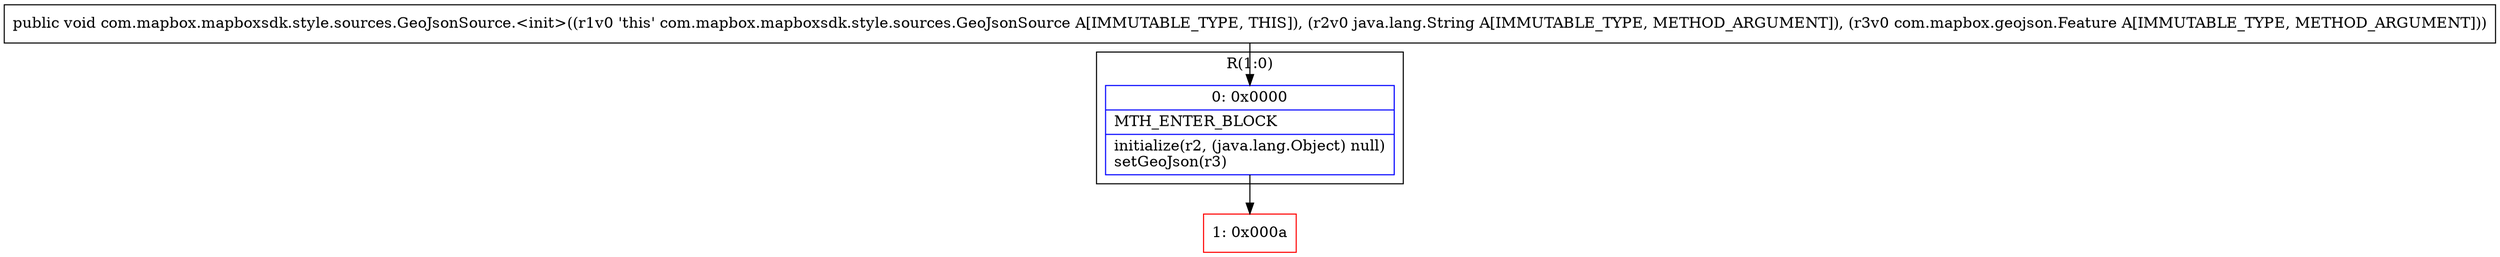 digraph "CFG forcom.mapbox.mapboxsdk.style.sources.GeoJsonSource.\<init\>(Ljava\/lang\/String;Lcom\/mapbox\/geojson\/Feature;)V" {
subgraph cluster_Region_2004504536 {
label = "R(1:0)";
node [shape=record,color=blue];
Node_0 [shape=record,label="{0\:\ 0x0000|MTH_ENTER_BLOCK\l|initialize(r2, (java.lang.Object) null)\lsetGeoJson(r3)\l}"];
}
Node_1 [shape=record,color=red,label="{1\:\ 0x000a}"];
MethodNode[shape=record,label="{public void com.mapbox.mapboxsdk.style.sources.GeoJsonSource.\<init\>((r1v0 'this' com.mapbox.mapboxsdk.style.sources.GeoJsonSource A[IMMUTABLE_TYPE, THIS]), (r2v0 java.lang.String A[IMMUTABLE_TYPE, METHOD_ARGUMENT]), (r3v0 com.mapbox.geojson.Feature A[IMMUTABLE_TYPE, METHOD_ARGUMENT])) }"];
MethodNode -> Node_0;
Node_0 -> Node_1;
}

